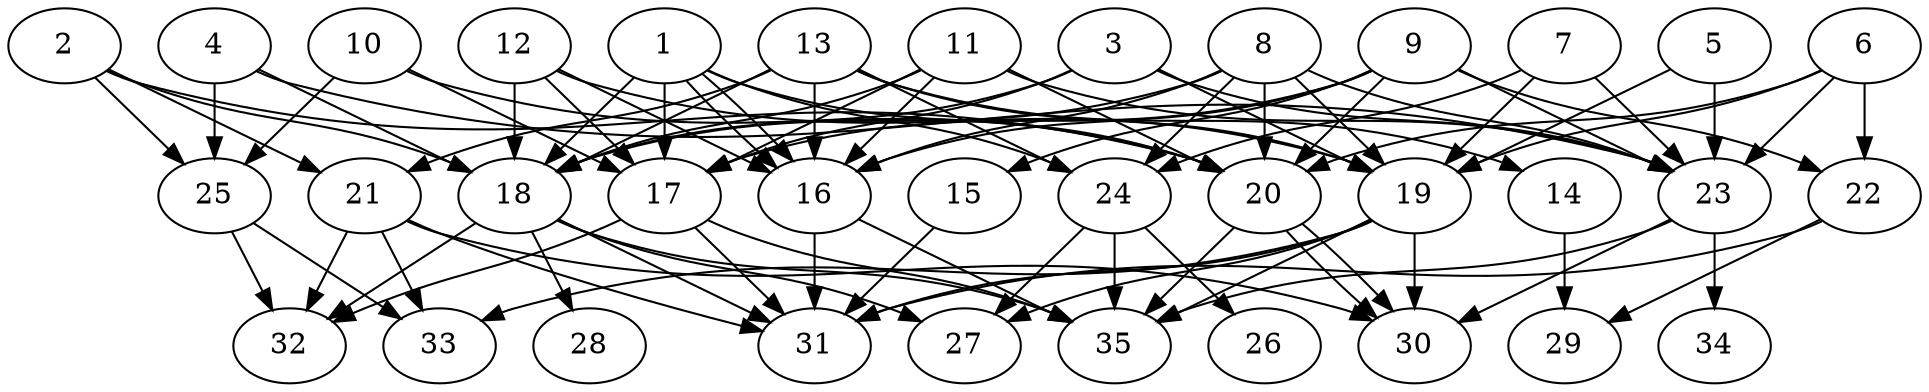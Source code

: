 // DAG automatically generated by daggen at Thu Oct  3 14:05:36 2019
// ./daggen --dot -n 35 --ccr 0.3 --fat 0.7 --regular 0.9 --density 0.6 --mindata 5242880 --maxdata 52428800 
digraph G {
  1 [size="74946560", alpha="0.13", expect_size="22483968"] 
  1 -> 16 [size ="22483968"]
  1 -> 16 [size ="22483968"]
  1 -> 17 [size ="22483968"]
  1 -> 18 [size ="22483968"]
  1 -> 20 [size ="22483968"]
  1 -> 24 [size ="22483968"]
  2 [size="141168640", alpha="0.11", expect_size="42350592"] 
  2 -> 18 [size ="42350592"]
  2 -> 20 [size ="42350592"]
  2 -> 21 [size ="42350592"]
  2 -> 25 [size ="42350592"]
  3 [size="82848427", alpha="0.10", expect_size="24854528"] 
  3 -> 17 [size ="24854528"]
  3 -> 18 [size ="24854528"]
  3 -> 19 [size ="24854528"]
  3 -> 23 [size ="24854528"]
  4 [size="23958187", alpha="0.16", expect_size="7187456"] 
  4 -> 18 [size ="7187456"]
  4 -> 23 [size ="7187456"]
  4 -> 25 [size ="7187456"]
  5 [size="49329493", alpha="0.18", expect_size="14798848"] 
  5 -> 19 [size ="14798848"]
  5 -> 23 [size ="14798848"]
  6 [size="134625280", alpha="0.15", expect_size="40387584"] 
  6 -> 19 [size ="40387584"]
  6 -> 20 [size ="40387584"]
  6 -> 22 [size ="40387584"]
  6 -> 23 [size ="40387584"]
  7 [size="55214080", alpha="0.06", expect_size="16564224"] 
  7 -> 19 [size ="16564224"]
  7 -> 23 [size ="16564224"]
  7 -> 24 [size ="16564224"]
  8 [size="71826773", alpha="0.09", expect_size="21548032"] 
  8 -> 16 [size ="21548032"]
  8 -> 18 [size ="21548032"]
  8 -> 19 [size ="21548032"]
  8 -> 20 [size ="21548032"]
  8 -> 23 [size ="21548032"]
  8 -> 24 [size ="21548032"]
  9 [size="158522027", alpha="0.14", expect_size="47556608"] 
  9 -> 15 [size ="47556608"]
  9 -> 16 [size ="47556608"]
  9 -> 17 [size ="47556608"]
  9 -> 20 [size ="47556608"]
  9 -> 22 [size ="47556608"]
  9 -> 23 [size ="47556608"]
  10 [size="174148267", alpha="0.06", expect_size="52244480"] 
  10 -> 17 [size ="52244480"]
  10 -> 20 [size ="52244480"]
  10 -> 25 [size ="52244480"]
  11 [size="165167787", alpha="0.00", expect_size="49550336"] 
  11 -> 16 [size ="49550336"]
  11 -> 17 [size ="49550336"]
  11 -> 18 [size ="49550336"]
  11 -> 20 [size ="49550336"]
  11 -> 23 [size ="49550336"]
  12 [size="109578240", alpha="0.01", expect_size="32873472"] 
  12 -> 16 [size ="32873472"]
  12 -> 17 [size ="32873472"]
  12 -> 18 [size ="32873472"]
  12 -> 19 [size ="32873472"]
  13 [size="35109547", alpha="0.06", expect_size="10532864"] 
  13 -> 14 [size ="10532864"]
  13 -> 16 [size ="10532864"]
  13 -> 18 [size ="10532864"]
  13 -> 19 [size ="10532864"]
  13 -> 21 [size ="10532864"]
  13 -> 24 [size ="10532864"]
  14 [size="117445973", alpha="0.16", expect_size="35233792"] 
  14 -> 29 [size ="35233792"]
  15 [size="82387627", alpha="0.06", expect_size="24716288"] 
  15 -> 31 [size ="24716288"]
  16 [size="66839893", alpha="0.18", expect_size="20051968"] 
  16 -> 31 [size ="20051968"]
  16 -> 35 [size ="20051968"]
  17 [size="24548693", alpha="0.03", expect_size="7364608"] 
  17 -> 31 [size ="7364608"]
  17 -> 32 [size ="7364608"]
  17 -> 35 [size ="7364608"]
  18 [size="68201813", alpha="0.07", expect_size="20460544"] 
  18 -> 27 [size ="20460544"]
  18 -> 28 [size ="20460544"]
  18 -> 31 [size ="20460544"]
  18 -> 32 [size ="20460544"]
  18 -> 35 [size ="20460544"]
  19 [size="139830613", alpha="0.17", expect_size="41949184"] 
  19 -> 27 [size ="41949184"]
  19 -> 30 [size ="41949184"]
  19 -> 31 [size ="41949184"]
  19 -> 33 [size ="41949184"]
  19 -> 35 [size ="41949184"]
  20 [size="96559787", alpha="0.06", expect_size="28967936"] 
  20 -> 30 [size ="28967936"]
  20 -> 30 [size ="28967936"]
  20 -> 35 [size ="28967936"]
  21 [size="144421547", alpha="0.02", expect_size="43326464"] 
  21 -> 30 [size ="43326464"]
  21 -> 31 [size ="43326464"]
  21 -> 32 [size ="43326464"]
  21 -> 33 [size ="43326464"]
  22 [size="147012267", alpha="0.13", expect_size="44103680"] 
  22 -> 29 [size ="44103680"]
  22 -> 31 [size ="44103680"]
  23 [size="158689280", alpha="0.14", expect_size="47606784"] 
  23 -> 30 [size ="47606784"]
  23 -> 34 [size ="47606784"]
  23 -> 35 [size ="47606784"]
  24 [size="47834453", alpha="0.14", expect_size="14350336"] 
  24 -> 26 [size ="14350336"]
  24 -> 27 [size ="14350336"]
  24 -> 35 [size ="14350336"]
  25 [size="172991147", alpha="0.19", expect_size="51897344"] 
  25 -> 32 [size ="51897344"]
  25 -> 33 [size ="51897344"]
  26 [size="61706240", alpha="0.19", expect_size="18511872"] 
  27 [size="47360000", alpha="0.04", expect_size="14208000"] 
  28 [size="74519893", alpha="0.15", expect_size="22355968"] 
  29 [size="131440640", alpha="0.05", expect_size="39432192"] 
  30 [size="108243627", alpha="0.14", expect_size="32473088"] 
  31 [size="153429333", alpha="0.02", expect_size="46028800"] 
  32 [size="167185067", alpha="0.02", expect_size="50155520"] 
  33 [size="115920213", alpha="0.04", expect_size="34776064"] 
  34 [size="65010347", alpha="0.19", expect_size="19503104"] 
  35 [size="20937387", alpha="0.02", expect_size="6281216"] 
}
